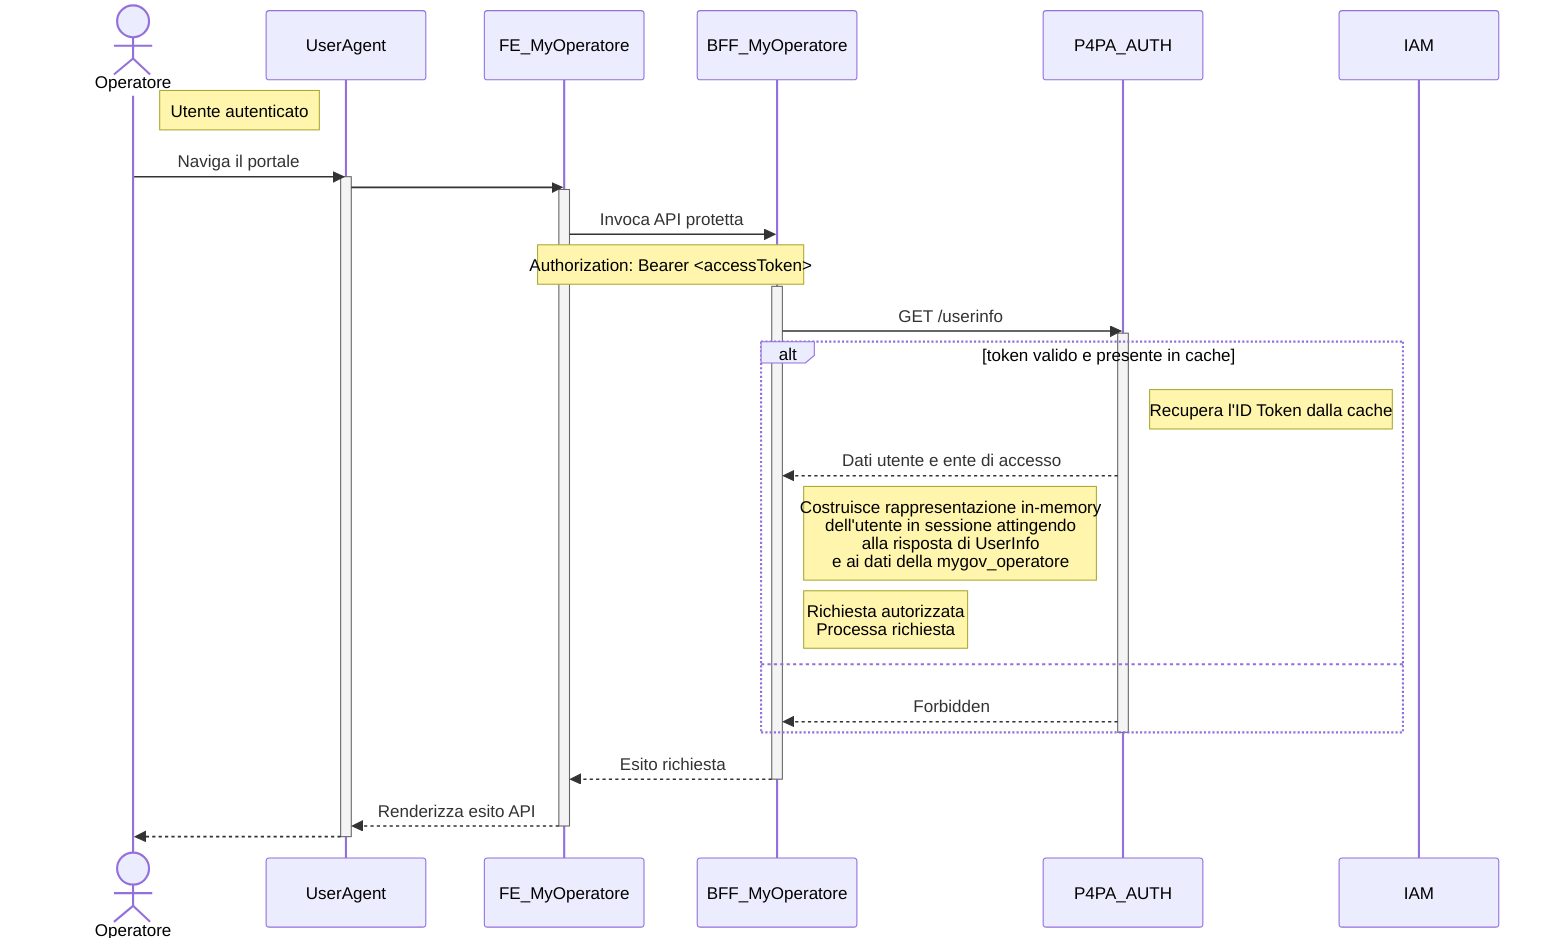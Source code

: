 sequenceDiagram
    actor Operatore
    participant UserAgent
    participant FE as FE_MyOperatore
    participant BFF as BFF_MyOperatore
    participant AUTH as P4PA_AUTH
    participant IAM

    note right of Operatore: Utente autenticato

    Operatore ->> UserAgent: Naviga il portale

    activate UserAgent
        UserAgent ->> FE: #
        activate FE
            FE ->> BFF: Invoca API protetta
            note over FE, BFF: Authorization: Bearer <accessToken>

            activate BFF
                BFF ->> AUTH: GET /userinfo
                activate AUTH
                    alt token valido e presente in cache
                        note right of AUTH: Recupera l'ID Token dalla cache
                        AUTH -->> BFF: Dati utente e ente di accesso
                        note right of BFF: Costruisce rappresentazione in-memory<BR />dell'utente in sessione attingendo<BR />alla risposta di UserInfo<BR />e ai dati della mygov_operatore
                        note right of BFF: Richiesta autorizzata<BR />Processa richiesta
                    else
                        AUTH -->> BFF: Forbidden
                    end
                deactivate AUTH

                BFF -->> FE: Esito richiesta
            deactivate BFF

            FE -->> UserAgent: Renderizza esito API
        deactivate FE
        UserAgent -->> Operatore: #
    deactivate UserAgent